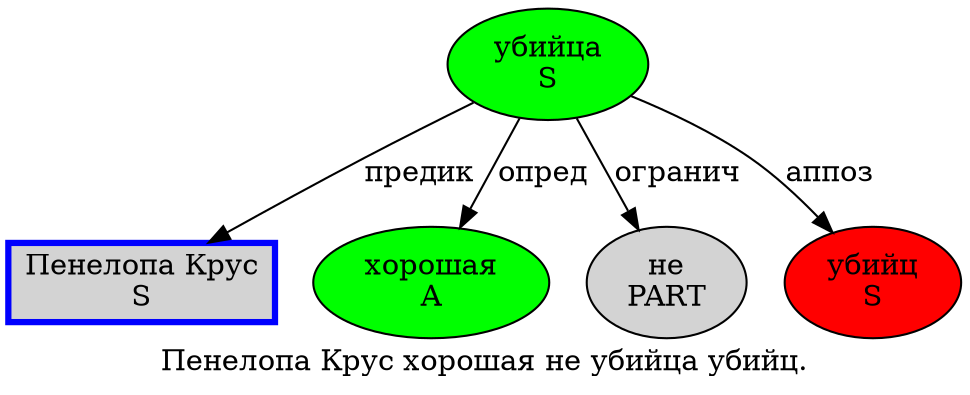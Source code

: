 digraph SENTENCE_29 {
	graph [label="Пенелопа Крус хорошая не убийца убийц."]
	node [style=filled]
		0 [label="Пенелопа Крус
S" color=blue fillcolor=lightgray penwidth=3 shape=box]
		1 [label="хорошая
A" color="" fillcolor=green penwidth=1 shape=ellipse]
		2 [label="не
PART" color="" fillcolor=lightgray penwidth=1 shape=ellipse]
		3 [label="убийца
S" color="" fillcolor=green penwidth=1 shape=ellipse]
		4 [label="убийц
S" color="" fillcolor=red penwidth=1 shape=ellipse]
			3 -> 0 [label="предик"]
			3 -> 1 [label="опред"]
			3 -> 2 [label="огранич"]
			3 -> 4 [label="аппоз"]
}